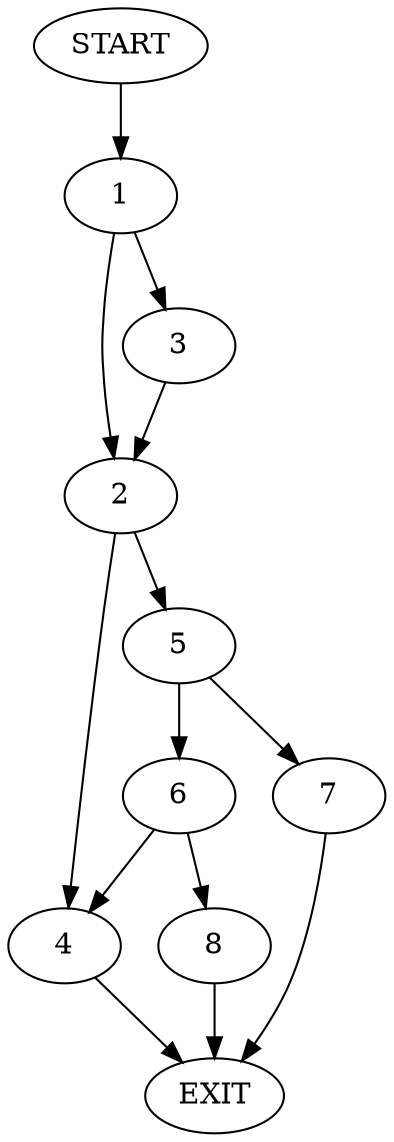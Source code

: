 digraph {
0 [label="START"]
9 [label="EXIT"]
0 -> 1
1 -> 2
1 -> 3
3 -> 2
2 -> 4
2 -> 5
4 -> 9
5 -> 6
5 -> 7
6 -> 4
6 -> 8
7 -> 9
8 -> 9
}
